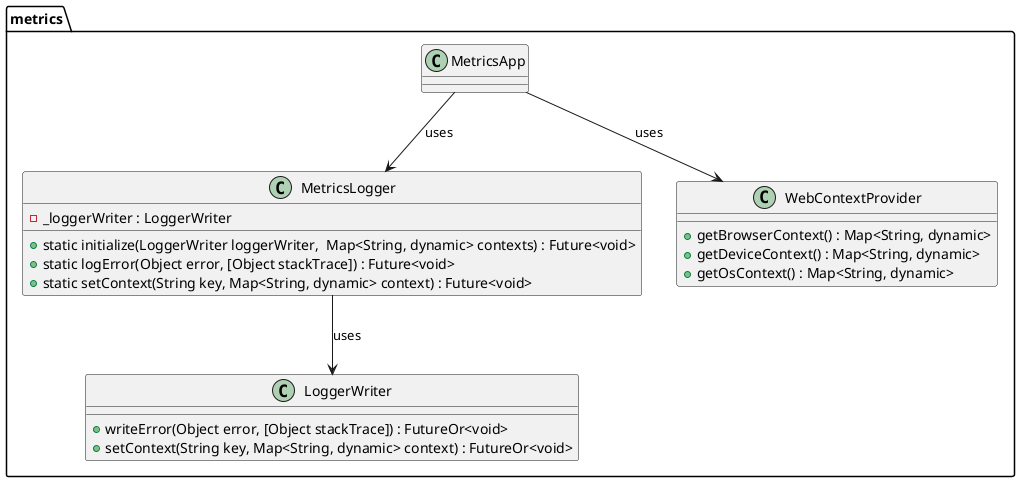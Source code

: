@startuml metrics_logger_class_diagram

package metrics {
  class MetricsApp {}

  class LoggerWriter {
    + writeError(Object error, [Object stackTrace]) : FutureOr<void>
    + setContext(String key, Map<String, dynamic> context) : FutureOr<void>
  }

  class MetricsLogger {
    - _loggerWriter : LoggerWriter
    + static initialize(LoggerWriter loggerWriter,  Map<String, dynamic> contexts) : Future<void>
    + static logError(Object error, [Object stackTrace]) : Future<void>
    + static setContext(String key, Map<String, dynamic> context) : Future<void>
  }

  class WebContextProvider {
    + getBrowserContext() : Map<String, dynamic>
    + getDeviceContext() : Map<String, dynamic>
    + getOsContext() : Map<String, dynamic>
  }
}

MetricsApp --> WebContextProvider : uses
MetricsApp --> MetricsLogger : uses
MetricsLogger --> LoggerWriter : uses

@enduml

